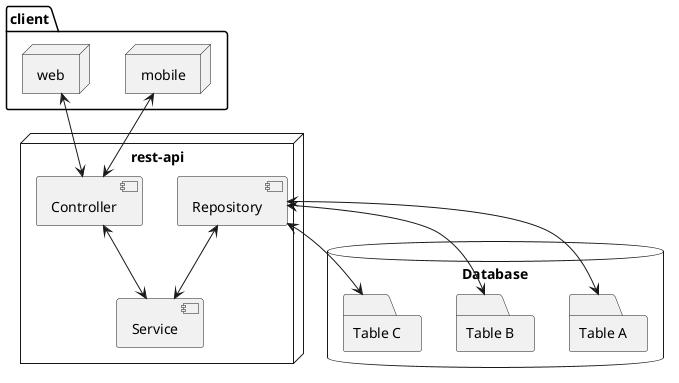 @startuml
'https://plantuml.com/component-diagram


package client {
    node mobile
    node web
}


node "rest-api" {
    [Controller]
    [Service]
    [Repository]
}

database "Database" {
  folder "Table A"
  folder "Table B"
  folder "Table C"
}

mobile <--> [Controller]
web <--> [Controller]
[Controller] <--> [Service]
[Repository] <--> [Service]
[Repository] <--> "Table A"
[Repository] <--> "Table B"
[Repository] <--> "Table C"

@enduml